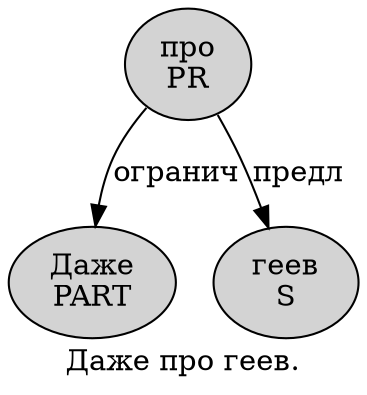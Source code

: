 digraph SENTENCE_4303 {
	graph [label="Даже про геев."]
	node [style=filled]
		0 [label="Даже
PART" color="" fillcolor=lightgray penwidth=1 shape=ellipse]
		1 [label="про
PR" color="" fillcolor=lightgray penwidth=1 shape=ellipse]
		2 [label="геев
S" color="" fillcolor=lightgray penwidth=1 shape=ellipse]
			1 -> 0 [label="огранич"]
			1 -> 2 [label="предл"]
}